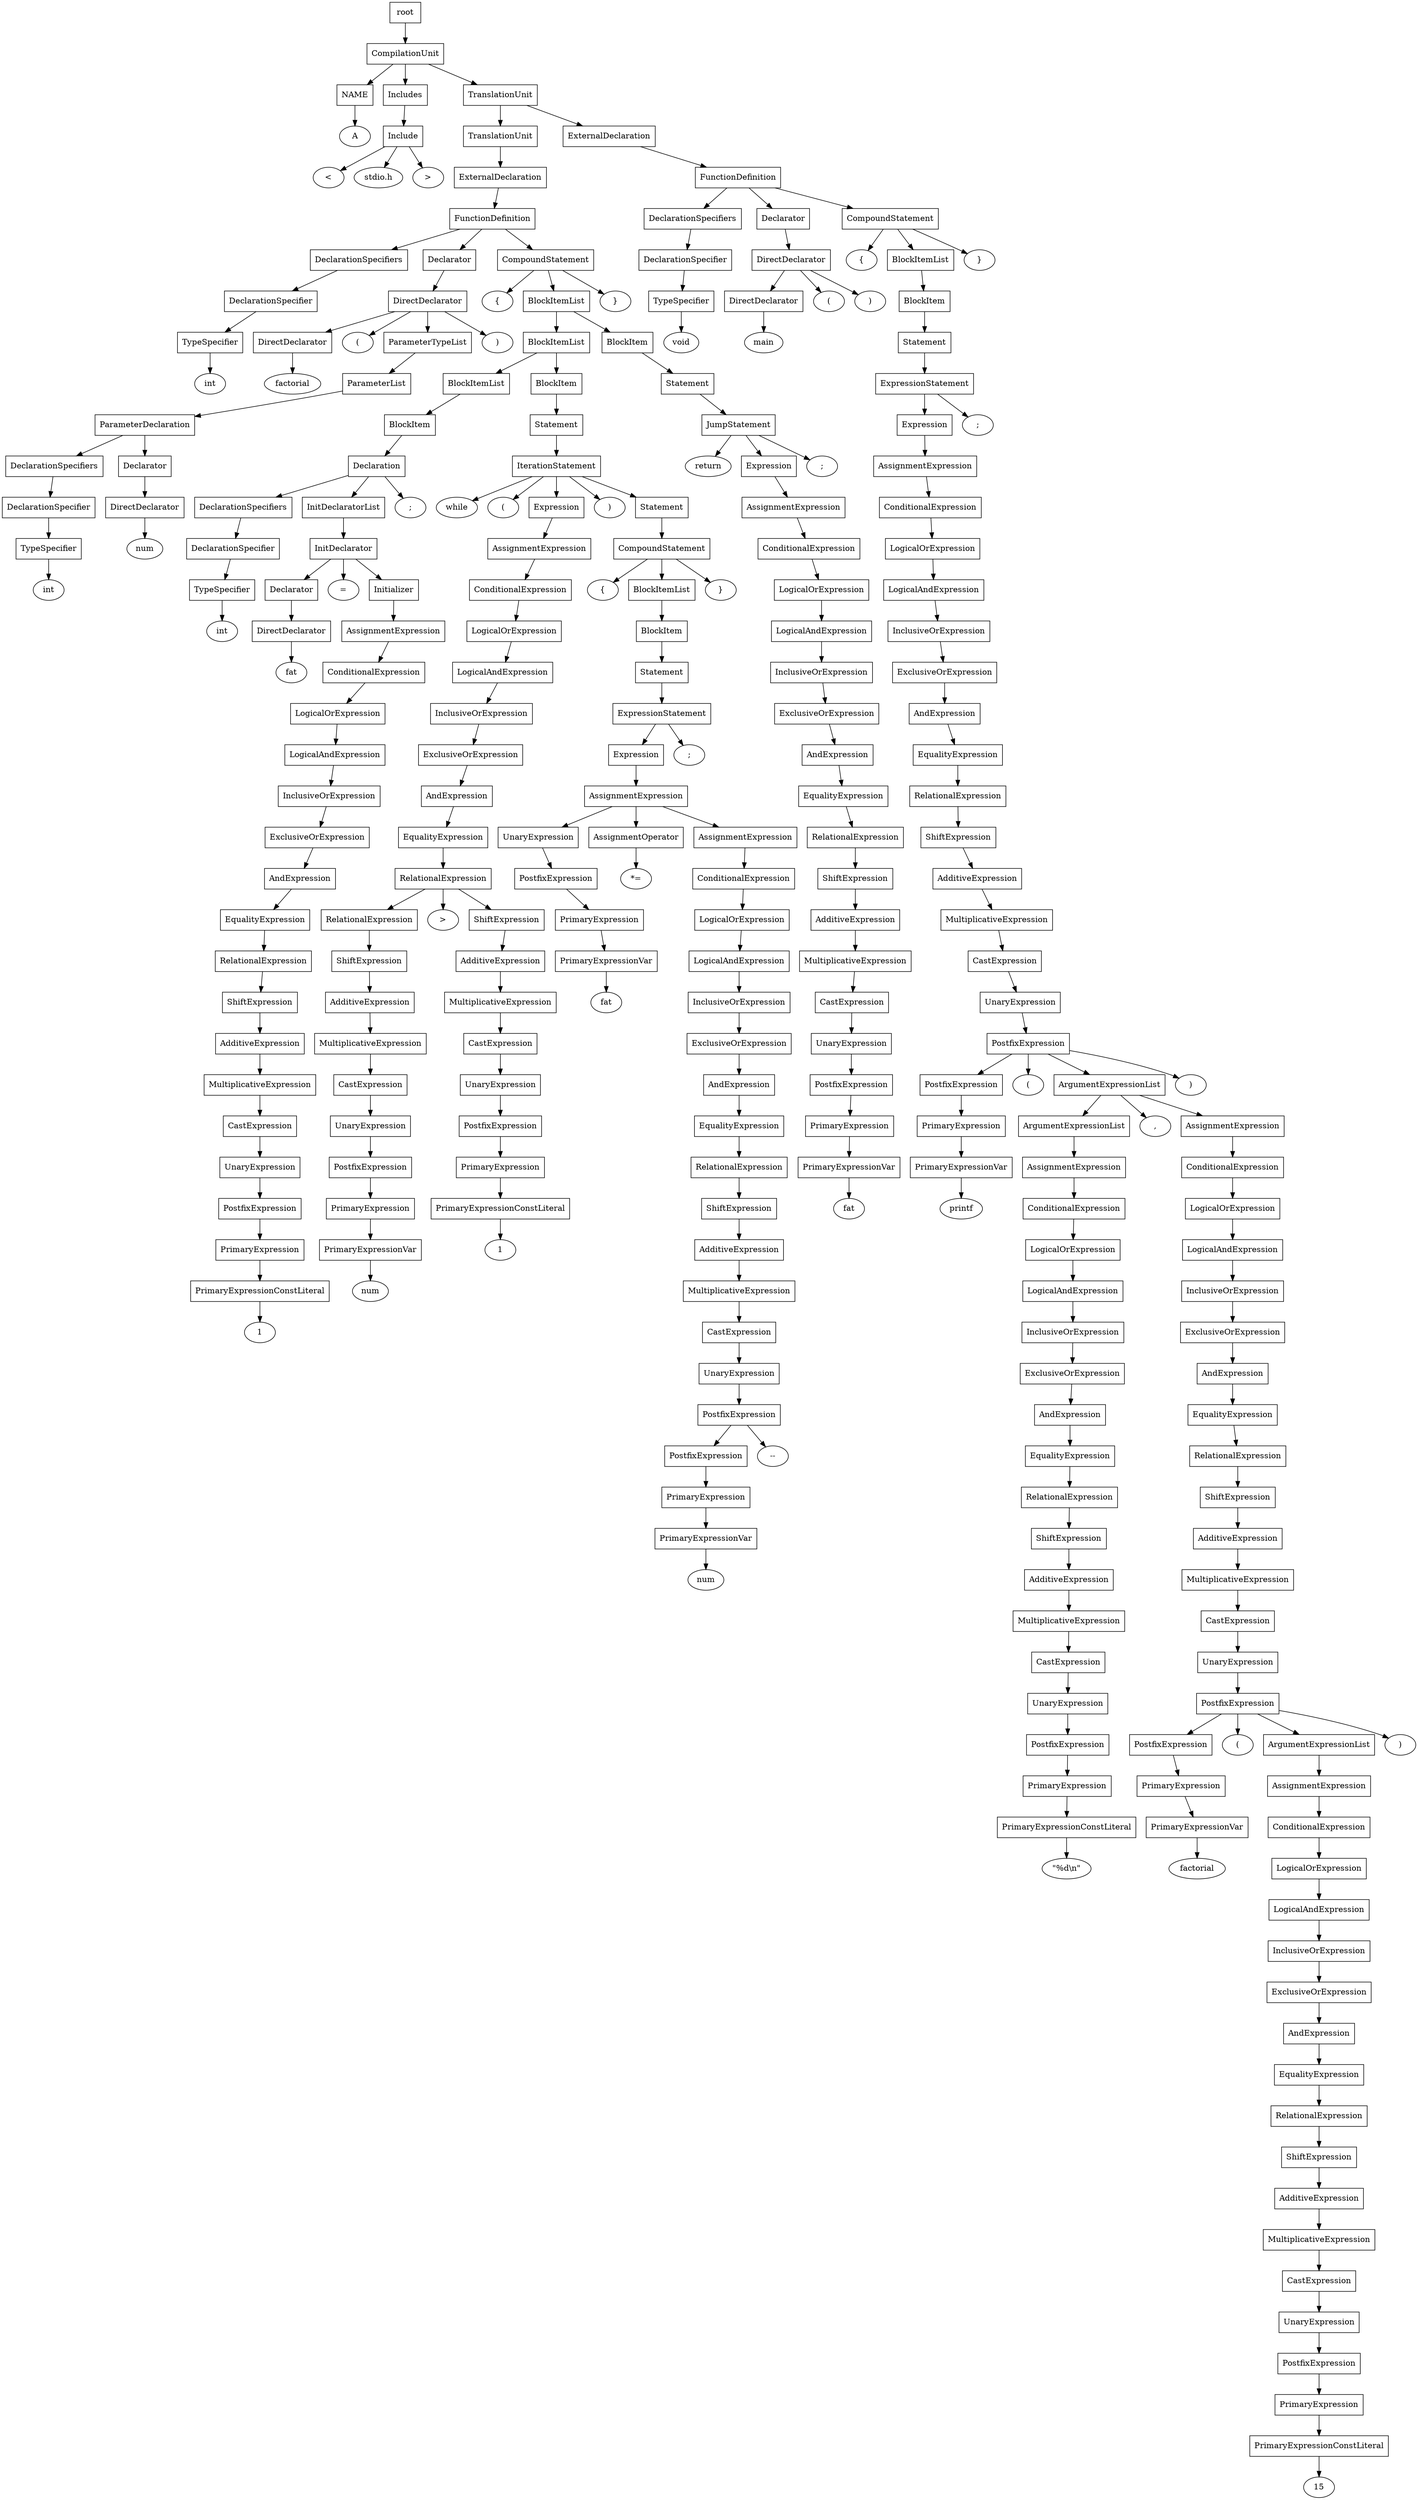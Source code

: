 digraph G {
	splines="TRUE";
	n_0 [label="root", shape="rectangle"]
	n_0 -> n_1
	n_1 [label="CompilationUnit", shape="rectangle"]
	n_1 -> n_2
	n_2 [label="NAME", shape="rectangle"]
	n_2 -> n_5
	n_5 [label="A", shape="ellipse"]
	n_1 -> n_3
	n_3 [label="Includes", shape="rectangle"]
	n_3 -> n_6
	n_6 [label="Include", shape="rectangle"]
	n_6 -> n_9
	n_9 [label="<", shape="ellipse"]
	n_6 -> n_10
	n_10 [label="stdio.h", shape="ellipse"]
	n_6 -> n_11
	n_11 [label=">", shape="ellipse"]
	n_1 -> n_4
	n_4 [label="TranslationUnit", shape="rectangle"]
	n_4 -> n_7
	n_7 [label="TranslationUnit", shape="rectangle"]
	n_7 -> n_12
	n_12 [label="ExternalDeclaration", shape="rectangle"]
	n_12 -> n_14
	n_14 [label="FunctionDefinition", shape="rectangle"]
	n_14 -> n_18
	n_18 [label="DeclarationSpecifiers", shape="rectangle"]
	n_18 -> n_26
	n_26 [label="DeclarationSpecifier", shape="rectangle"]
	n_26 -> n_36
	n_36 [label="TypeSpecifier", shape="rectangle"]
	n_36 -> n_46
	n_46 [label="int", shape="ellipse"]
	n_14 -> n_19
	n_19 [label="Declarator", shape="rectangle"]
	n_19 -> n_27
	n_27 [label="DirectDeclarator", shape="rectangle"]
	n_27 -> n_37
	n_37 [label="DirectDeclarator", shape="rectangle"]
	n_37 -> n_47
	n_47 [label="factorial", shape="ellipse"]
	n_27 -> n_38
	n_38 [label="(", shape="ellipse"]
	n_27 -> n_39
	n_39 [label="ParameterTypeList", shape="rectangle"]
	n_39 -> n_48
	n_48 [label="ParameterList", shape="rectangle"]
	n_48 -> n_53
	n_53 [label="ParameterDeclaration", shape="rectangle"]
	n_53 -> n_59
	n_59 [label="DeclarationSpecifiers", shape="rectangle"]
	n_59 -> n_67
	n_67 [label="DeclarationSpecifier", shape="rectangle"]
	n_67 -> n_79
	n_79 [label="TypeSpecifier", shape="rectangle"]
	n_79 -> n_87
	n_87 [label="int", shape="ellipse"]
	n_53 -> n_60
	n_60 [label="Declarator", shape="rectangle"]
	n_60 -> n_68
	n_68 [label="DirectDeclarator", shape="rectangle"]
	n_68 -> n_80
	n_80 [label="num", shape="ellipse"]
	n_27 -> n_40
	n_40 [label=")", shape="ellipse"]
	n_14 -> n_20
	n_20 [label="CompoundStatement", shape="rectangle"]
	n_20 -> n_28
	n_28 [label="{", shape="ellipse"]
	n_20 -> n_29
	n_29 [label="BlockItemList", shape="rectangle"]
	n_29 -> n_41
	n_41 [label="BlockItemList", shape="rectangle"]
	n_41 -> n_49
	n_49 [label="BlockItemList", shape="rectangle"]
	n_49 -> n_54
	n_54 [label="BlockItem", shape="rectangle"]
	n_54 -> n_61
	n_61 [label="Declaration", shape="rectangle"]
	n_61 -> n_69
	n_69 [label="DeclarationSpecifiers", shape="rectangle"]
	n_69 -> n_81
	n_81 [label="DeclarationSpecifier", shape="rectangle"]
	n_81 -> n_88
	n_88 [label="TypeSpecifier", shape="rectangle"]
	n_88 -> n_98
	n_98 [label="int", shape="ellipse"]
	n_61 -> n_70
	n_70 [label="InitDeclaratorList", shape="rectangle"]
	n_70 -> n_82
	n_82 [label="InitDeclarator", shape="rectangle"]
	n_82 -> n_89
	n_89 [label="Declarator", shape="rectangle"]
	n_89 -> n_99
	n_99 [label="DirectDeclarator", shape="rectangle"]
	n_99 -> n_105
	n_105 [label="fat", shape="ellipse"]
	n_82 -> n_90
	n_90 [label="=", shape="ellipse"]
	n_82 -> n_91
	n_91 [label="Initializer", shape="rectangle"]
	n_91 -> n_100
	n_100 [label="AssignmentExpression", shape="rectangle"]
	n_100 -> n_106
	n_106 [label="ConditionalExpression", shape="rectangle"]
	n_106 -> n_111
	n_111 [label="LogicalOrExpression", shape="rectangle"]
	n_111 -> n_116
	n_116 [label="LogicalAndExpression", shape="rectangle"]
	n_116 -> n_122
	n_122 [label="InclusiveOrExpression", shape="rectangle"]
	n_122 -> n_127
	n_127 [label="ExclusiveOrExpression", shape="rectangle"]
	n_127 -> n_134
	n_134 [label="AndExpression", shape="rectangle"]
	n_134 -> n_141
	n_141 [label="EqualityExpression", shape="rectangle"]
	n_141 -> n_149
	n_149 [label="RelationalExpression", shape="rectangle"]
	n_149 -> n_156
	n_156 [label="ShiftExpression", shape="rectangle"]
	n_156 -> n_163
	n_163 [label="AdditiveExpression", shape="rectangle"]
	n_163 -> n_169
	n_169 [label="MultiplicativeExpression", shape="rectangle"]
	n_169 -> n_178
	n_178 [label="CastExpression", shape="rectangle"]
	n_178 -> n_187
	n_187 [label="UnaryExpression", shape="rectangle"]
	n_187 -> n_195
	n_195 [label="PostfixExpression", shape="rectangle"]
	n_195 -> n_203
	n_203 [label="PrimaryExpression", shape="rectangle"]
	n_203 -> n_209
	n_209 [label="PrimaryExpressionConstLiteral", shape="rectangle"]
	n_209 -> n_214
	n_214 [label="1", shape="ellipse"]
	n_61 -> n_71
	n_71 [label=";", shape="ellipse"]
	n_41 -> n_50
	n_50 [label="BlockItem", shape="rectangle"]
	n_50 -> n_55
	n_55 [label="Statement", shape="rectangle"]
	n_55 -> n_62
	n_62 [label="IterationStatement", shape="rectangle"]
	n_62 -> n_72
	n_72 [label="while", shape="ellipse"]
	n_62 -> n_73
	n_73 [label="(", shape="ellipse"]
	n_62 -> n_74
	n_74 [label="Expression", shape="rectangle"]
	n_74 -> n_83
	n_83 [label="AssignmentExpression", shape="rectangle"]
	n_83 -> n_92
	n_92 [label="ConditionalExpression", shape="rectangle"]
	n_92 -> n_101
	n_101 [label="LogicalOrExpression", shape="rectangle"]
	n_101 -> n_107
	n_107 [label="LogicalAndExpression", shape="rectangle"]
	n_107 -> n_112
	n_112 [label="InclusiveOrExpression", shape="rectangle"]
	n_112 -> n_117
	n_117 [label="ExclusiveOrExpression", shape="rectangle"]
	n_117 -> n_123
	n_123 [label="AndExpression", shape="rectangle"]
	n_123 -> n_128
	n_128 [label="EqualityExpression", shape="rectangle"]
	n_128 -> n_135
	n_135 [label="RelationalExpression", shape="rectangle"]
	n_135 -> n_142
	n_142 [label="RelationalExpression", shape="rectangle"]
	n_142 -> n_150
	n_150 [label="ShiftExpression", shape="rectangle"]
	n_150 -> n_157
	n_157 [label="AdditiveExpression", shape="rectangle"]
	n_157 -> n_164
	n_164 [label="MultiplicativeExpression", shape="rectangle"]
	n_164 -> n_170
	n_170 [label="CastExpression", shape="rectangle"]
	n_170 -> n_179
	n_179 [label="UnaryExpression", shape="rectangle"]
	n_179 -> n_188
	n_188 [label="PostfixExpression", shape="rectangle"]
	n_188 -> n_196
	n_196 [label="PrimaryExpression", shape="rectangle"]
	n_196 -> n_204
	n_204 [label="PrimaryExpressionVar", shape="rectangle"]
	n_204 -> n_210
	n_210 [label="num", shape="ellipse"]
	n_135 -> n_143
	n_143 [label=">", shape="ellipse"]
	n_135 -> n_144
	n_144 [label="ShiftExpression", shape="rectangle"]
	n_144 -> n_151
	n_151 [label="AdditiveExpression", shape="rectangle"]
	n_151 -> n_158
	n_158 [label="MultiplicativeExpression", shape="rectangle"]
	n_158 -> n_165
	n_165 [label="CastExpression", shape="rectangle"]
	n_165 -> n_171
	n_171 [label="UnaryExpression", shape="rectangle"]
	n_171 -> n_180
	n_180 [label="PostfixExpression", shape="rectangle"]
	n_180 -> n_189
	n_189 [label="PrimaryExpression", shape="rectangle"]
	n_189 -> n_197
	n_197 [label="PrimaryExpressionConstLiteral", shape="rectangle"]
	n_197 -> n_205
	n_205 [label="1", shape="ellipse"]
	n_62 -> n_75
	n_75 [label=")", shape="ellipse"]
	n_62 -> n_76
	n_76 [label="Statement", shape="rectangle"]
	n_76 -> n_84
	n_84 [label="CompoundStatement", shape="rectangle"]
	n_84 -> n_93
	n_93 [label="{", shape="ellipse"]
	n_84 -> n_94
	n_94 [label="BlockItemList", shape="rectangle"]
	n_94 -> n_102
	n_102 [label="BlockItem", shape="rectangle"]
	n_102 -> n_108
	n_108 [label="Statement", shape="rectangle"]
	n_108 -> n_113
	n_113 [label="ExpressionStatement", shape="rectangle"]
	n_113 -> n_118
	n_118 [label="Expression", shape="rectangle"]
	n_118 -> n_124
	n_124 [label="AssignmentExpression", shape="rectangle"]
	n_124 -> n_129
	n_129 [label="UnaryExpression", shape="rectangle"]
	n_129 -> n_136
	n_136 [label="PostfixExpression", shape="rectangle"]
	n_136 -> n_145
	n_145 [label="PrimaryExpression", shape="rectangle"]
	n_145 -> n_152
	n_152 [label="PrimaryExpressionVar", shape="rectangle"]
	n_152 -> n_159
	n_159 [label="fat", shape="ellipse"]
	n_124 -> n_130
	n_130 [label="AssignmentOperator", shape="rectangle"]
	n_130 -> n_137
	n_137 [label="*=", shape="ellipse"]
	n_124 -> n_131
	n_131 [label="AssignmentExpression", shape="rectangle"]
	n_131 -> n_138
	n_138 [label="ConditionalExpression", shape="rectangle"]
	n_138 -> n_146
	n_146 [label="LogicalOrExpression", shape="rectangle"]
	n_146 -> n_153
	n_153 [label="LogicalAndExpression", shape="rectangle"]
	n_153 -> n_160
	n_160 [label="InclusiveOrExpression", shape="rectangle"]
	n_160 -> n_166
	n_166 [label="ExclusiveOrExpression", shape="rectangle"]
	n_166 -> n_172
	n_172 [label="AndExpression", shape="rectangle"]
	n_172 -> n_181
	n_181 [label="EqualityExpression", shape="rectangle"]
	n_181 -> n_190
	n_190 [label="RelationalExpression", shape="rectangle"]
	n_190 -> n_198
	n_198 [label="ShiftExpression", shape="rectangle"]
	n_198 -> n_206
	n_206 [label="AdditiveExpression", shape="rectangle"]
	n_206 -> n_211
	n_211 [label="MultiplicativeExpression", shape="rectangle"]
	n_211 -> n_215
	n_215 [label="CastExpression", shape="rectangle"]
	n_215 -> n_218
	n_218 [label="UnaryExpression", shape="rectangle"]
	n_218 -> n_221
	n_221 [label="PostfixExpression", shape="rectangle"]
	n_221 -> n_224
	n_224 [label="PostfixExpression", shape="rectangle"]
	n_224 -> n_228
	n_228 [label="PrimaryExpression", shape="rectangle"]
	n_228 -> n_231
	n_231 [label="PrimaryExpressionVar", shape="rectangle"]
	n_231 -> n_234
	n_234 [label="num", shape="ellipse"]
	n_221 -> n_225
	n_225 [label="--", shape="ellipse"]
	n_113 -> n_119
	n_119 [label=";", shape="ellipse"]
	n_84 -> n_95
	n_95 [label="}", shape="ellipse"]
	n_29 -> n_42
	n_42 [label="BlockItem", shape="rectangle"]
	n_42 -> n_51
	n_51 [label="Statement", shape="rectangle"]
	n_51 -> n_56
	n_56 [label="JumpStatement", shape="rectangle"]
	n_56 -> n_63
	n_63 [label="return", shape="ellipse"]
	n_56 -> n_64
	n_64 [label="Expression", shape="rectangle"]
	n_64 -> n_77
	n_77 [label="AssignmentExpression", shape="rectangle"]
	n_77 -> n_85
	n_85 [label="ConditionalExpression", shape="rectangle"]
	n_85 -> n_96
	n_96 [label="LogicalOrExpression", shape="rectangle"]
	n_96 -> n_103
	n_103 [label="LogicalAndExpression", shape="rectangle"]
	n_103 -> n_109
	n_109 [label="InclusiveOrExpression", shape="rectangle"]
	n_109 -> n_114
	n_114 [label="ExclusiveOrExpression", shape="rectangle"]
	n_114 -> n_120
	n_120 [label="AndExpression", shape="rectangle"]
	n_120 -> n_125
	n_125 [label="EqualityExpression", shape="rectangle"]
	n_125 -> n_132
	n_132 [label="RelationalExpression", shape="rectangle"]
	n_132 -> n_139
	n_139 [label="ShiftExpression", shape="rectangle"]
	n_139 -> n_147
	n_147 [label="AdditiveExpression", shape="rectangle"]
	n_147 -> n_154
	n_154 [label="MultiplicativeExpression", shape="rectangle"]
	n_154 -> n_161
	n_161 [label="CastExpression", shape="rectangle"]
	n_161 -> n_167
	n_167 [label="UnaryExpression", shape="rectangle"]
	n_167 -> n_173
	n_173 [label="PostfixExpression", shape="rectangle"]
	n_173 -> n_182
	n_182 [label="PrimaryExpression", shape="rectangle"]
	n_182 -> n_191
	n_191 [label="PrimaryExpressionVar", shape="rectangle"]
	n_191 -> n_199
	n_199 [label="fat", shape="ellipse"]
	n_56 -> n_65
	n_65 [label=";", shape="ellipse"]
	n_20 -> n_30
	n_30 [label="}", shape="ellipse"]
	n_4 -> n_8
	n_8 [label="ExternalDeclaration", shape="rectangle"]
	n_8 -> n_13
	n_13 [label="FunctionDefinition", shape="rectangle"]
	n_13 -> n_15
	n_15 [label="DeclarationSpecifiers", shape="rectangle"]
	n_15 -> n_21
	n_21 [label="DeclarationSpecifier", shape="rectangle"]
	n_21 -> n_31
	n_31 [label="TypeSpecifier", shape="rectangle"]
	n_31 -> n_43
	n_43 [label="void", shape="ellipse"]
	n_13 -> n_16
	n_16 [label="Declarator", shape="rectangle"]
	n_16 -> n_22
	n_22 [label="DirectDeclarator", shape="rectangle"]
	n_22 -> n_32
	n_32 [label="DirectDeclarator", shape="rectangle"]
	n_32 -> n_44
	n_44 [label="main", shape="ellipse"]
	n_22 -> n_33
	n_33 [label="(", shape="ellipse"]
	n_22 -> n_34
	n_34 [label=")", shape="ellipse"]
	n_13 -> n_17
	n_17 [label="CompoundStatement", shape="rectangle"]
	n_17 -> n_23
	n_23 [label="{", shape="ellipse"]
	n_17 -> n_24
	n_24 [label="BlockItemList", shape="rectangle"]
	n_24 -> n_35
	n_35 [label="BlockItem", shape="rectangle"]
	n_35 -> n_45
	n_45 [label="Statement", shape="rectangle"]
	n_45 -> n_52
	n_52 [label="ExpressionStatement", shape="rectangle"]
	n_52 -> n_57
	n_57 [label="Expression", shape="rectangle"]
	n_57 -> n_66
	n_66 [label="AssignmentExpression", shape="rectangle"]
	n_66 -> n_78
	n_78 [label="ConditionalExpression", shape="rectangle"]
	n_78 -> n_86
	n_86 [label="LogicalOrExpression", shape="rectangle"]
	n_86 -> n_97
	n_97 [label="LogicalAndExpression", shape="rectangle"]
	n_97 -> n_104
	n_104 [label="InclusiveOrExpression", shape="rectangle"]
	n_104 -> n_110
	n_110 [label="ExclusiveOrExpression", shape="rectangle"]
	n_110 -> n_115
	n_115 [label="AndExpression", shape="rectangle"]
	n_115 -> n_121
	n_121 [label="EqualityExpression", shape="rectangle"]
	n_121 -> n_126
	n_126 [label="RelationalExpression", shape="rectangle"]
	n_126 -> n_133
	n_133 [label="ShiftExpression", shape="rectangle"]
	n_133 -> n_140
	n_140 [label="AdditiveExpression", shape="rectangle"]
	n_140 -> n_148
	n_148 [label="MultiplicativeExpression", shape="rectangle"]
	n_148 -> n_155
	n_155 [label="CastExpression", shape="rectangle"]
	n_155 -> n_162
	n_162 [label="UnaryExpression", shape="rectangle"]
	n_162 -> n_168
	n_168 [label="PostfixExpression", shape="rectangle"]
	n_168 -> n_174
	n_174 [label="PostfixExpression", shape="rectangle"]
	n_174 -> n_183
	n_183 [label="PrimaryExpression", shape="rectangle"]
	n_183 -> n_192
	n_192 [label="PrimaryExpressionVar", shape="rectangle"]
	n_192 -> n_200
	n_200 [label="printf", shape="ellipse"]
	n_168 -> n_175
	n_175 [label="(", shape="ellipse"]
	n_168 -> n_176
	n_176 [label="ArgumentExpressionList", shape="rectangle"]
	n_176 -> n_184
	n_184 [label="ArgumentExpressionList", shape="rectangle"]
	n_184 -> n_193
	n_193 [label="AssignmentExpression", shape="rectangle"]
	n_193 -> n_201
	n_201 [label="ConditionalExpression", shape="rectangle"]
	n_201 -> n_207
	n_207 [label="LogicalOrExpression", shape="rectangle"]
	n_207 -> n_212
	n_212 [label="LogicalAndExpression", shape="rectangle"]
	n_212 -> n_216
	n_216 [label="InclusiveOrExpression", shape="rectangle"]
	n_216 -> n_219
	n_219 [label="ExclusiveOrExpression", shape="rectangle"]
	n_219 -> n_222
	n_222 [label="AndExpression", shape="rectangle"]
	n_222 -> n_226
	n_226 [label="EqualityExpression", shape="rectangle"]
	n_226 -> n_229
	n_229 [label="RelationalExpression", shape="rectangle"]
	n_229 -> n_232
	n_232 [label="ShiftExpression", shape="rectangle"]
	n_232 -> n_235
	n_235 [label="AdditiveExpression", shape="rectangle"]
	n_235 -> n_237
	n_237 [label="MultiplicativeExpression", shape="rectangle"]
	n_237 -> n_239
	n_239 [label="CastExpression", shape="rectangle"]
	n_239 -> n_241
	n_241 [label="UnaryExpression", shape="rectangle"]
	n_241 -> n_243
	n_243 [label="PostfixExpression", shape="rectangle"]
	n_243 -> n_248
	n_248 [label="PrimaryExpression", shape="rectangle"]
	n_248 -> n_251
	n_251 [label="PrimaryExpressionConstLiteral", shape="rectangle"]
	n_251 -> n_254
	n_254 [label="\"%d\\n\"", shape="ellipse"]
	n_176 -> n_185
	n_185 [label=",", shape="ellipse"]
	n_176 -> n_186
	n_186 [label="AssignmentExpression", shape="rectangle"]
	n_186 -> n_194
	n_194 [label="ConditionalExpression", shape="rectangle"]
	n_194 -> n_202
	n_202 [label="LogicalOrExpression", shape="rectangle"]
	n_202 -> n_208
	n_208 [label="LogicalAndExpression", shape="rectangle"]
	n_208 -> n_213
	n_213 [label="InclusiveOrExpression", shape="rectangle"]
	n_213 -> n_217
	n_217 [label="ExclusiveOrExpression", shape="rectangle"]
	n_217 -> n_220
	n_220 [label="AndExpression", shape="rectangle"]
	n_220 -> n_223
	n_223 [label="EqualityExpression", shape="rectangle"]
	n_223 -> n_227
	n_227 [label="RelationalExpression", shape="rectangle"]
	n_227 -> n_230
	n_230 [label="ShiftExpression", shape="rectangle"]
	n_230 -> n_233
	n_233 [label="AdditiveExpression", shape="rectangle"]
	n_233 -> n_236
	n_236 [label="MultiplicativeExpression", shape="rectangle"]
	n_236 -> n_238
	n_238 [label="CastExpression", shape="rectangle"]
	n_238 -> n_240
	n_240 [label="UnaryExpression", shape="rectangle"]
	n_240 -> n_242
	n_242 [label="PostfixExpression", shape="rectangle"]
	n_242 -> n_244
	n_244 [label="PostfixExpression", shape="rectangle"]
	n_244 -> n_249
	n_249 [label="PrimaryExpression", shape="rectangle"]
	n_249 -> n_252
	n_252 [label="PrimaryExpressionVar", shape="rectangle"]
	n_252 -> n_255
	n_255 [label="factorial", shape="ellipse"]
	n_242 -> n_245
	n_245 [label="(", shape="ellipse"]
	n_242 -> n_246
	n_246 [label="ArgumentExpressionList", shape="rectangle"]
	n_246 -> n_250
	n_250 [label="AssignmentExpression", shape="rectangle"]
	n_250 -> n_253
	n_253 [label="ConditionalExpression", shape="rectangle"]
	n_253 -> n_256
	n_256 [label="LogicalOrExpression", shape="rectangle"]
	n_256 -> n_257
	n_257 [label="LogicalAndExpression", shape="rectangle"]
	n_257 -> n_258
	n_258 [label="InclusiveOrExpression", shape="rectangle"]
	n_258 -> n_259
	n_259 [label="ExclusiveOrExpression", shape="rectangle"]
	n_259 -> n_260
	n_260 [label="AndExpression", shape="rectangle"]
	n_260 -> n_261
	n_261 [label="EqualityExpression", shape="rectangle"]
	n_261 -> n_262
	n_262 [label="RelationalExpression", shape="rectangle"]
	n_262 -> n_263
	n_263 [label="ShiftExpression", shape="rectangle"]
	n_263 -> n_264
	n_264 [label="AdditiveExpression", shape="rectangle"]
	n_264 -> n_265
	n_265 [label="MultiplicativeExpression", shape="rectangle"]
	n_265 -> n_266
	n_266 [label="CastExpression", shape="rectangle"]
	n_266 -> n_267
	n_267 [label="UnaryExpression", shape="rectangle"]
	n_267 -> n_268
	n_268 [label="PostfixExpression", shape="rectangle"]
	n_268 -> n_269
	n_269 [label="PrimaryExpression", shape="rectangle"]
	n_269 -> n_270
	n_270 [label="PrimaryExpressionConstLiteral", shape="rectangle"]
	n_270 -> n_271
	n_271 [label="15", shape="ellipse"]
	n_242 -> n_247
	n_247 [label=")", shape="ellipse"]
	n_168 -> n_177
	n_177 [label=")", shape="ellipse"]
	n_52 -> n_58
	n_58 [label=";", shape="ellipse"]
	n_17 -> n_25
	n_25 [label="}", shape="ellipse"]
}